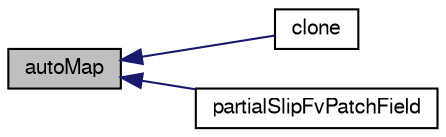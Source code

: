 digraph "autoMap"
{
  bgcolor="transparent";
  edge [fontname="FreeSans",fontsize="10",labelfontname="FreeSans",labelfontsize="10"];
  node [fontname="FreeSans",fontsize="10",shape=record];
  rankdir="LR";
  Node28 [label="autoMap",height=0.2,width=0.4,color="black", fillcolor="grey75", style="filled", fontcolor="black"];
  Node28 -> Node29 [dir="back",color="midnightblue",fontsize="10",style="solid",fontname="FreeSans"];
  Node29 [label="clone",height=0.2,width=0.4,color="black",URL="$a22206.html#a6dfbb046cc414bcb0ee27a1646815537",tooltip="Construct and return a clone setting internal field reference. "];
  Node28 -> Node30 [dir="back",color="midnightblue",fontsize="10",style="solid",fontname="FreeSans"];
  Node30 [label="partialSlipFvPatchField",height=0.2,width=0.4,color="black",URL="$a22206.html#a842d3ff397b919586f35e5d11e30d2e2",tooltip="Construct as copy setting internal field reference. "];
}
